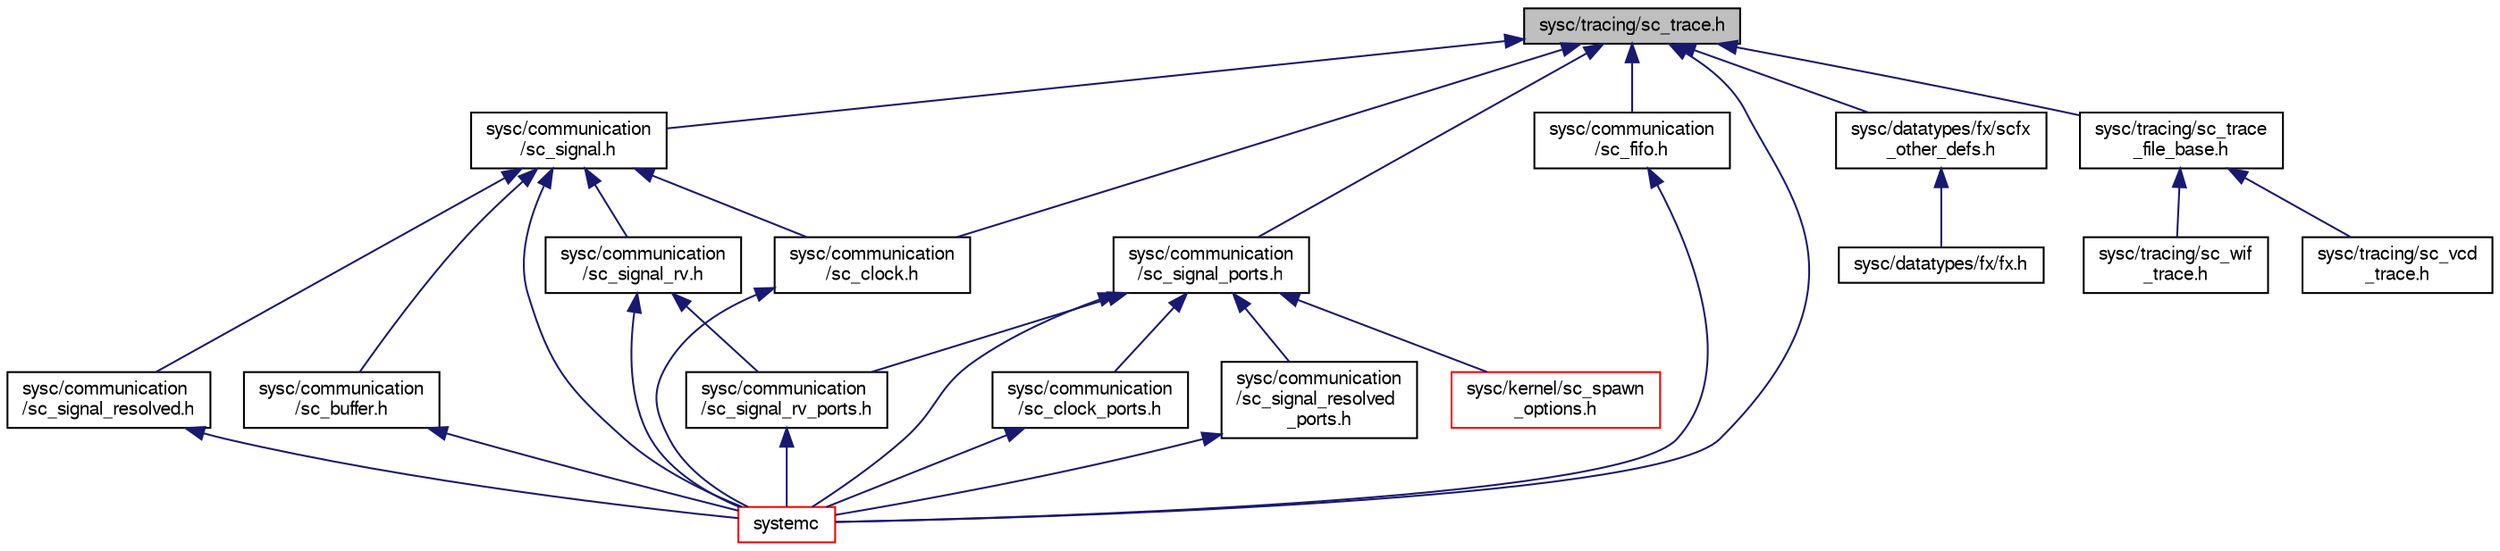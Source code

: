 digraph "sysc/tracing/sc_trace.h"
{
  edge [fontname="FreeSans",fontsize="10",labelfontname="FreeSans",labelfontsize="10"];
  node [fontname="FreeSans",fontsize="10",shape=record];
  Node28 [label="sysc/tracing/sc_trace.h",height=0.2,width=0.4,color="black", fillcolor="grey75", style="filled", fontcolor="black"];
  Node28 -> Node29 [dir="back",color="midnightblue",fontsize="10",style="solid",fontname="FreeSans"];
  Node29 [label="sysc/communication\l/sc_signal.h",height=0.2,width=0.4,color="black", fillcolor="white", style="filled",URL="$a00059.html"];
  Node29 -> Node30 [dir="back",color="midnightblue",fontsize="10",style="solid",fontname="FreeSans"];
  Node30 [label="sysc/communication\l/sc_buffer.h",height=0.2,width=0.4,color="black", fillcolor="white", style="filled",URL="$a00002.html"];
  Node30 -> Node31 [dir="back",color="midnightblue",fontsize="10",style="solid",fontname="FreeSans"];
  Node31 [label="systemc",height=0.2,width=0.4,color="red", fillcolor="white", style="filled",URL="$a00401.html"];
  Node29 -> Node33 [dir="back",color="midnightblue",fontsize="10",style="solid",fontname="FreeSans"];
  Node33 [label="sysc/communication\l/sc_clock.h",height=0.2,width=0.4,color="black", fillcolor="white", style="filled",URL="$a00005.html"];
  Node33 -> Node31 [dir="back",color="midnightblue",fontsize="10",style="solid",fontname="FreeSans"];
  Node29 -> Node31 [dir="back",color="midnightblue",fontsize="10",style="solid",fontname="FreeSans"];
  Node29 -> Node34 [dir="back",color="midnightblue",fontsize="10",style="solid",fontname="FreeSans"];
  Node34 [label="sysc/communication\l/sc_signal_resolved.h",height=0.2,width=0.4,color="black", fillcolor="white", style="filled",URL="$a00068.html"];
  Node34 -> Node31 [dir="back",color="midnightblue",fontsize="10",style="solid",fontname="FreeSans"];
  Node29 -> Node35 [dir="back",color="midnightblue",fontsize="10",style="solid",fontname="FreeSans"];
  Node35 [label="sysc/communication\l/sc_signal_rv.h",height=0.2,width=0.4,color="black", fillcolor="white", style="filled",URL="$a00074.html"];
  Node35 -> Node31 [dir="back",color="midnightblue",fontsize="10",style="solid",fontname="FreeSans"];
  Node35 -> Node36 [dir="back",color="midnightblue",fontsize="10",style="solid",fontname="FreeSans"];
  Node36 [label="sysc/communication\l/sc_signal_rv_ports.h",height=0.2,width=0.4,color="black", fillcolor="white", style="filled",URL="$a00077.html"];
  Node36 -> Node31 [dir="back",color="midnightblue",fontsize="10",style="solid",fontname="FreeSans"];
  Node28 -> Node33 [dir="back",color="midnightblue",fontsize="10",style="solid",fontname="FreeSans"];
  Node28 -> Node37 [dir="back",color="midnightblue",fontsize="10",style="solid",fontname="FreeSans"];
  Node37 [label="sysc/communication\l/sc_signal_ports.h",height=0.2,width=0.4,color="black", fillcolor="white", style="filled",URL="$a00065.html"];
  Node37 -> Node38 [dir="back",color="midnightblue",fontsize="10",style="solid",fontname="FreeSans"];
  Node38 [label="sysc/communication\l/sc_clock_ports.h",height=0.2,width=0.4,color="black", fillcolor="white", style="filled",URL="$a00008.html"];
  Node38 -> Node31 [dir="back",color="midnightblue",fontsize="10",style="solid",fontname="FreeSans"];
  Node37 -> Node31 [dir="back",color="midnightblue",fontsize="10",style="solid",fontname="FreeSans"];
  Node37 -> Node39 [dir="back",color="midnightblue",fontsize="10",style="solid",fontname="FreeSans"];
  Node39 [label="sysc/communication\l/sc_signal_resolved\l_ports.h",height=0.2,width=0.4,color="black", fillcolor="white", style="filled",URL="$a00071.html"];
  Node39 -> Node31 [dir="back",color="midnightblue",fontsize="10",style="solid",fontname="FreeSans"];
  Node37 -> Node36 [dir="back",color="midnightblue",fontsize="10",style="solid",fontname="FreeSans"];
  Node37 -> Node40 [dir="back",color="midnightblue",fontsize="10",style="solid",fontname="FreeSans"];
  Node40 [label="sysc/kernel/sc_spawn\l_options.h",height=0.2,width=0.4,color="red", fillcolor="white", style="filled",URL="$a00320.html"];
  Node28 -> Node50 [dir="back",color="midnightblue",fontsize="10",style="solid",fontname="FreeSans"];
  Node50 [label="sysc/communication\l/sc_fifo.h",height=0.2,width=0.4,color="black", fillcolor="white", style="filled",URL="$a00023.html"];
  Node50 -> Node31 [dir="back",color="midnightblue",fontsize="10",style="solid",fontname="FreeSans"];
  Node28 -> Node31 [dir="back",color="midnightblue",fontsize="10",style="solid",fontname="FreeSans"];
  Node28 -> Node51 [dir="back",color="midnightblue",fontsize="10",style="solid",fontname="FreeSans"];
  Node51 [label="sysc/datatypes/fx/scfx\l_other_defs.h",height=0.2,width=0.4,color="black", fillcolor="white", style="filled",URL="$a00158.html"];
  Node51 -> Node52 [dir="back",color="midnightblue",fontsize="10",style="solid",fontname="FreeSans"];
  Node52 [label="sysc/datatypes/fx/fx.h",height=0.2,width=0.4,color="black", fillcolor="white", style="filled",URL="$a00110.html"];
  Node28 -> Node53 [dir="back",color="midnightblue",fontsize="10",style="solid",fontname="FreeSans"];
  Node53 [label="sysc/tracing/sc_trace\l_file_base.h",height=0.2,width=0.4,color="black", fillcolor="white", style="filled",URL="$a00344.html"];
  Node53 -> Node54 [dir="back",color="midnightblue",fontsize="10",style="solid",fontname="FreeSans"];
  Node54 [label="sysc/tracing/sc_vcd\l_trace.h",height=0.2,width=0.4,color="black", fillcolor="white", style="filled",URL="$a00350.html"];
  Node53 -> Node55 [dir="back",color="midnightblue",fontsize="10",style="solid",fontname="FreeSans"];
  Node55 [label="sysc/tracing/sc_wif\l_trace.h",height=0.2,width=0.4,color="black", fillcolor="white", style="filled",URL="$a00353.html"];
}
